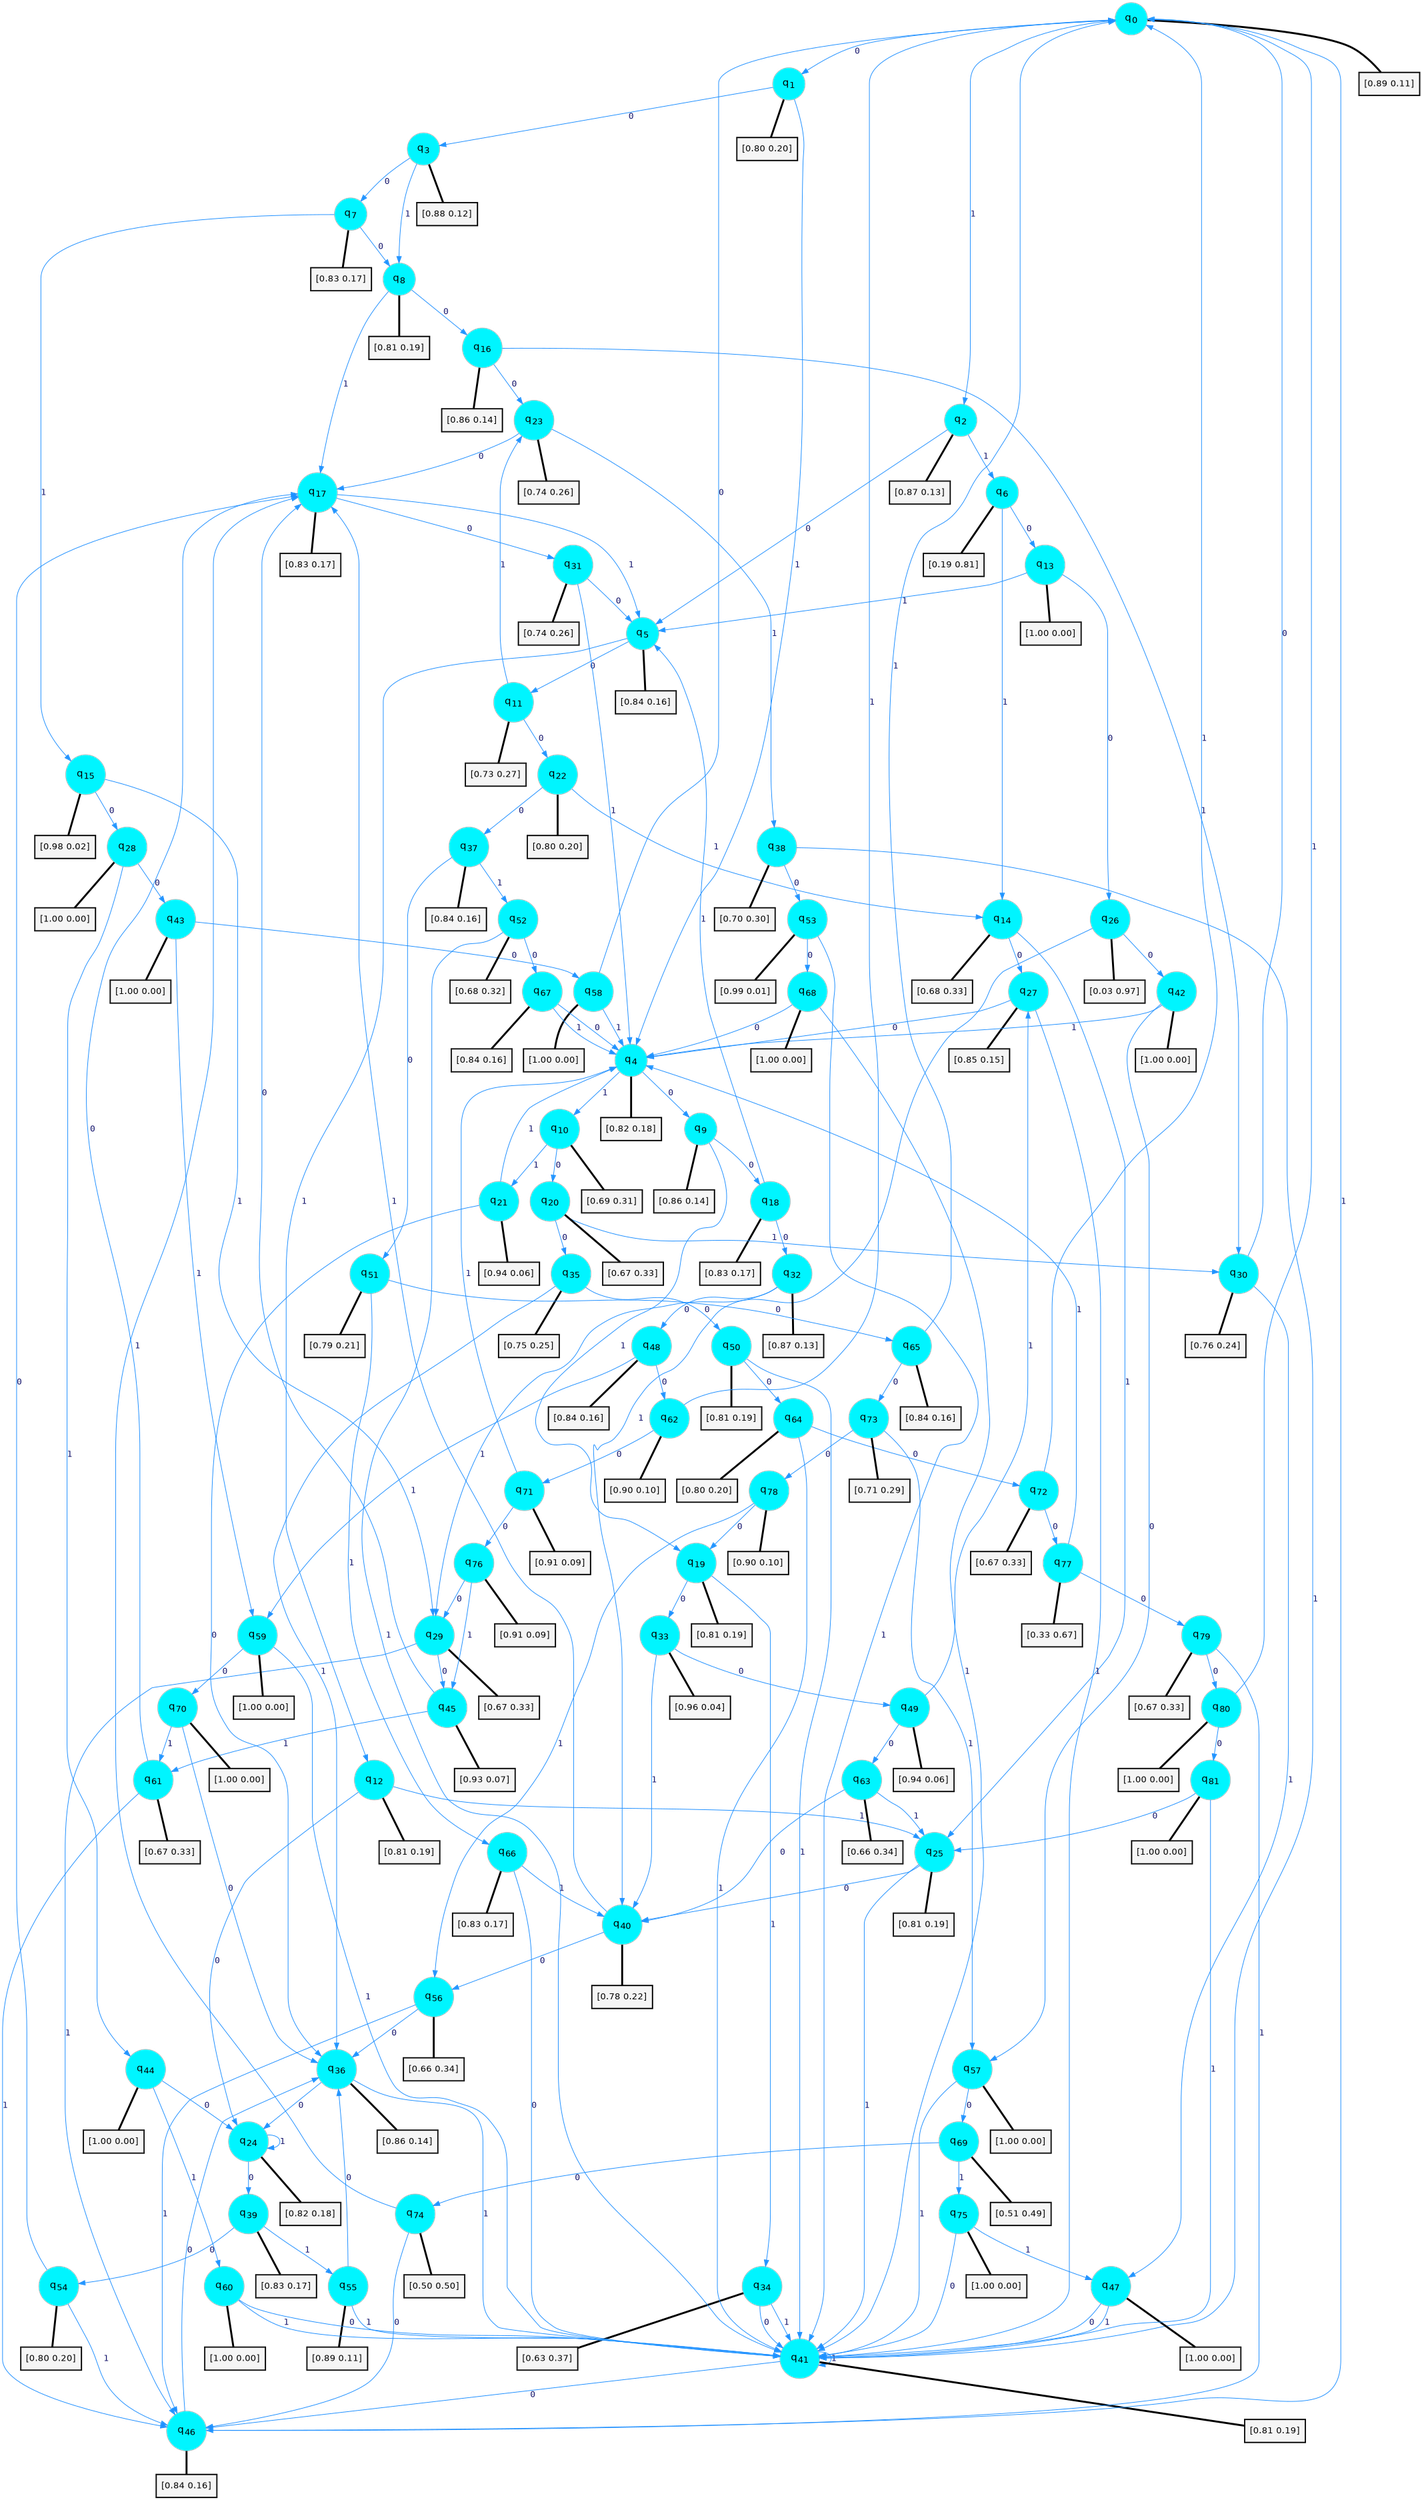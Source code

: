 digraph G {
graph [
bgcolor=transparent, dpi=300, rankdir=TD, size="40,25"];
node [
color=gray, fillcolor=turquoise1, fontcolor=black, fontname=Helvetica, fontsize=16, fontweight=bold, shape=circle, style=filled];
edge [
arrowsize=1, color=dodgerblue1, fontcolor=midnightblue, fontname=courier, fontweight=bold, penwidth=1, style=solid, weight=20];
0[label=<q<SUB>0</SUB>>];
1[label=<q<SUB>1</SUB>>];
2[label=<q<SUB>2</SUB>>];
3[label=<q<SUB>3</SUB>>];
4[label=<q<SUB>4</SUB>>];
5[label=<q<SUB>5</SUB>>];
6[label=<q<SUB>6</SUB>>];
7[label=<q<SUB>7</SUB>>];
8[label=<q<SUB>8</SUB>>];
9[label=<q<SUB>9</SUB>>];
10[label=<q<SUB>10</SUB>>];
11[label=<q<SUB>11</SUB>>];
12[label=<q<SUB>12</SUB>>];
13[label=<q<SUB>13</SUB>>];
14[label=<q<SUB>14</SUB>>];
15[label=<q<SUB>15</SUB>>];
16[label=<q<SUB>16</SUB>>];
17[label=<q<SUB>17</SUB>>];
18[label=<q<SUB>18</SUB>>];
19[label=<q<SUB>19</SUB>>];
20[label=<q<SUB>20</SUB>>];
21[label=<q<SUB>21</SUB>>];
22[label=<q<SUB>22</SUB>>];
23[label=<q<SUB>23</SUB>>];
24[label=<q<SUB>24</SUB>>];
25[label=<q<SUB>25</SUB>>];
26[label=<q<SUB>26</SUB>>];
27[label=<q<SUB>27</SUB>>];
28[label=<q<SUB>28</SUB>>];
29[label=<q<SUB>29</SUB>>];
30[label=<q<SUB>30</SUB>>];
31[label=<q<SUB>31</SUB>>];
32[label=<q<SUB>32</SUB>>];
33[label=<q<SUB>33</SUB>>];
34[label=<q<SUB>34</SUB>>];
35[label=<q<SUB>35</SUB>>];
36[label=<q<SUB>36</SUB>>];
37[label=<q<SUB>37</SUB>>];
38[label=<q<SUB>38</SUB>>];
39[label=<q<SUB>39</SUB>>];
40[label=<q<SUB>40</SUB>>];
41[label=<q<SUB>41</SUB>>];
42[label=<q<SUB>42</SUB>>];
43[label=<q<SUB>43</SUB>>];
44[label=<q<SUB>44</SUB>>];
45[label=<q<SUB>45</SUB>>];
46[label=<q<SUB>46</SUB>>];
47[label=<q<SUB>47</SUB>>];
48[label=<q<SUB>48</SUB>>];
49[label=<q<SUB>49</SUB>>];
50[label=<q<SUB>50</SUB>>];
51[label=<q<SUB>51</SUB>>];
52[label=<q<SUB>52</SUB>>];
53[label=<q<SUB>53</SUB>>];
54[label=<q<SUB>54</SUB>>];
55[label=<q<SUB>55</SUB>>];
56[label=<q<SUB>56</SUB>>];
57[label=<q<SUB>57</SUB>>];
58[label=<q<SUB>58</SUB>>];
59[label=<q<SUB>59</SUB>>];
60[label=<q<SUB>60</SUB>>];
61[label=<q<SUB>61</SUB>>];
62[label=<q<SUB>62</SUB>>];
63[label=<q<SUB>63</SUB>>];
64[label=<q<SUB>64</SUB>>];
65[label=<q<SUB>65</SUB>>];
66[label=<q<SUB>66</SUB>>];
67[label=<q<SUB>67</SUB>>];
68[label=<q<SUB>68</SUB>>];
69[label=<q<SUB>69</SUB>>];
70[label=<q<SUB>70</SUB>>];
71[label=<q<SUB>71</SUB>>];
72[label=<q<SUB>72</SUB>>];
73[label=<q<SUB>73</SUB>>];
74[label=<q<SUB>74</SUB>>];
75[label=<q<SUB>75</SUB>>];
76[label=<q<SUB>76</SUB>>];
77[label=<q<SUB>77</SUB>>];
78[label=<q<SUB>78</SUB>>];
79[label=<q<SUB>79</SUB>>];
80[label=<q<SUB>80</SUB>>];
81[label=<q<SUB>81</SUB>>];
82[label="[0.89 0.11]", shape=box,fontcolor=black, fontname=Helvetica, fontsize=14, penwidth=2, fillcolor=whitesmoke,color=black];
83[label="[0.80 0.20]", shape=box,fontcolor=black, fontname=Helvetica, fontsize=14, penwidth=2, fillcolor=whitesmoke,color=black];
84[label="[0.87 0.13]", shape=box,fontcolor=black, fontname=Helvetica, fontsize=14, penwidth=2, fillcolor=whitesmoke,color=black];
85[label="[0.88 0.12]", shape=box,fontcolor=black, fontname=Helvetica, fontsize=14, penwidth=2, fillcolor=whitesmoke,color=black];
86[label="[0.82 0.18]", shape=box,fontcolor=black, fontname=Helvetica, fontsize=14, penwidth=2, fillcolor=whitesmoke,color=black];
87[label="[0.84 0.16]", shape=box,fontcolor=black, fontname=Helvetica, fontsize=14, penwidth=2, fillcolor=whitesmoke,color=black];
88[label="[0.19 0.81]", shape=box,fontcolor=black, fontname=Helvetica, fontsize=14, penwidth=2, fillcolor=whitesmoke,color=black];
89[label="[0.83 0.17]", shape=box,fontcolor=black, fontname=Helvetica, fontsize=14, penwidth=2, fillcolor=whitesmoke,color=black];
90[label="[0.81 0.19]", shape=box,fontcolor=black, fontname=Helvetica, fontsize=14, penwidth=2, fillcolor=whitesmoke,color=black];
91[label="[0.86 0.14]", shape=box,fontcolor=black, fontname=Helvetica, fontsize=14, penwidth=2, fillcolor=whitesmoke,color=black];
92[label="[0.69 0.31]", shape=box,fontcolor=black, fontname=Helvetica, fontsize=14, penwidth=2, fillcolor=whitesmoke,color=black];
93[label="[0.73 0.27]", shape=box,fontcolor=black, fontname=Helvetica, fontsize=14, penwidth=2, fillcolor=whitesmoke,color=black];
94[label="[0.81 0.19]", shape=box,fontcolor=black, fontname=Helvetica, fontsize=14, penwidth=2, fillcolor=whitesmoke,color=black];
95[label="[1.00 0.00]", shape=box,fontcolor=black, fontname=Helvetica, fontsize=14, penwidth=2, fillcolor=whitesmoke,color=black];
96[label="[0.68 0.33]", shape=box,fontcolor=black, fontname=Helvetica, fontsize=14, penwidth=2, fillcolor=whitesmoke,color=black];
97[label="[0.98 0.02]", shape=box,fontcolor=black, fontname=Helvetica, fontsize=14, penwidth=2, fillcolor=whitesmoke,color=black];
98[label="[0.86 0.14]", shape=box,fontcolor=black, fontname=Helvetica, fontsize=14, penwidth=2, fillcolor=whitesmoke,color=black];
99[label="[0.83 0.17]", shape=box,fontcolor=black, fontname=Helvetica, fontsize=14, penwidth=2, fillcolor=whitesmoke,color=black];
100[label="[0.83 0.17]", shape=box,fontcolor=black, fontname=Helvetica, fontsize=14, penwidth=2, fillcolor=whitesmoke,color=black];
101[label="[0.81 0.19]", shape=box,fontcolor=black, fontname=Helvetica, fontsize=14, penwidth=2, fillcolor=whitesmoke,color=black];
102[label="[0.67 0.33]", shape=box,fontcolor=black, fontname=Helvetica, fontsize=14, penwidth=2, fillcolor=whitesmoke,color=black];
103[label="[0.94 0.06]", shape=box,fontcolor=black, fontname=Helvetica, fontsize=14, penwidth=2, fillcolor=whitesmoke,color=black];
104[label="[0.80 0.20]", shape=box,fontcolor=black, fontname=Helvetica, fontsize=14, penwidth=2, fillcolor=whitesmoke,color=black];
105[label="[0.74 0.26]", shape=box,fontcolor=black, fontname=Helvetica, fontsize=14, penwidth=2, fillcolor=whitesmoke,color=black];
106[label="[0.82 0.18]", shape=box,fontcolor=black, fontname=Helvetica, fontsize=14, penwidth=2, fillcolor=whitesmoke,color=black];
107[label="[0.81 0.19]", shape=box,fontcolor=black, fontname=Helvetica, fontsize=14, penwidth=2, fillcolor=whitesmoke,color=black];
108[label="[0.03 0.97]", shape=box,fontcolor=black, fontname=Helvetica, fontsize=14, penwidth=2, fillcolor=whitesmoke,color=black];
109[label="[0.85 0.15]", shape=box,fontcolor=black, fontname=Helvetica, fontsize=14, penwidth=2, fillcolor=whitesmoke,color=black];
110[label="[1.00 0.00]", shape=box,fontcolor=black, fontname=Helvetica, fontsize=14, penwidth=2, fillcolor=whitesmoke,color=black];
111[label="[0.67 0.33]", shape=box,fontcolor=black, fontname=Helvetica, fontsize=14, penwidth=2, fillcolor=whitesmoke,color=black];
112[label="[0.76 0.24]", shape=box,fontcolor=black, fontname=Helvetica, fontsize=14, penwidth=2, fillcolor=whitesmoke,color=black];
113[label="[0.74 0.26]", shape=box,fontcolor=black, fontname=Helvetica, fontsize=14, penwidth=2, fillcolor=whitesmoke,color=black];
114[label="[0.87 0.13]", shape=box,fontcolor=black, fontname=Helvetica, fontsize=14, penwidth=2, fillcolor=whitesmoke,color=black];
115[label="[0.96 0.04]", shape=box,fontcolor=black, fontname=Helvetica, fontsize=14, penwidth=2, fillcolor=whitesmoke,color=black];
116[label="[0.63 0.37]", shape=box,fontcolor=black, fontname=Helvetica, fontsize=14, penwidth=2, fillcolor=whitesmoke,color=black];
117[label="[0.75 0.25]", shape=box,fontcolor=black, fontname=Helvetica, fontsize=14, penwidth=2, fillcolor=whitesmoke,color=black];
118[label="[0.86 0.14]", shape=box,fontcolor=black, fontname=Helvetica, fontsize=14, penwidth=2, fillcolor=whitesmoke,color=black];
119[label="[0.84 0.16]", shape=box,fontcolor=black, fontname=Helvetica, fontsize=14, penwidth=2, fillcolor=whitesmoke,color=black];
120[label="[0.70 0.30]", shape=box,fontcolor=black, fontname=Helvetica, fontsize=14, penwidth=2, fillcolor=whitesmoke,color=black];
121[label="[0.83 0.17]", shape=box,fontcolor=black, fontname=Helvetica, fontsize=14, penwidth=2, fillcolor=whitesmoke,color=black];
122[label="[0.78 0.22]", shape=box,fontcolor=black, fontname=Helvetica, fontsize=14, penwidth=2, fillcolor=whitesmoke,color=black];
123[label="[0.81 0.19]", shape=box,fontcolor=black, fontname=Helvetica, fontsize=14, penwidth=2, fillcolor=whitesmoke,color=black];
124[label="[1.00 0.00]", shape=box,fontcolor=black, fontname=Helvetica, fontsize=14, penwidth=2, fillcolor=whitesmoke,color=black];
125[label="[1.00 0.00]", shape=box,fontcolor=black, fontname=Helvetica, fontsize=14, penwidth=2, fillcolor=whitesmoke,color=black];
126[label="[1.00 0.00]", shape=box,fontcolor=black, fontname=Helvetica, fontsize=14, penwidth=2, fillcolor=whitesmoke,color=black];
127[label="[0.93 0.07]", shape=box,fontcolor=black, fontname=Helvetica, fontsize=14, penwidth=2, fillcolor=whitesmoke,color=black];
128[label="[0.84 0.16]", shape=box,fontcolor=black, fontname=Helvetica, fontsize=14, penwidth=2, fillcolor=whitesmoke,color=black];
129[label="[1.00 0.00]", shape=box,fontcolor=black, fontname=Helvetica, fontsize=14, penwidth=2, fillcolor=whitesmoke,color=black];
130[label="[0.84 0.16]", shape=box,fontcolor=black, fontname=Helvetica, fontsize=14, penwidth=2, fillcolor=whitesmoke,color=black];
131[label="[0.94 0.06]", shape=box,fontcolor=black, fontname=Helvetica, fontsize=14, penwidth=2, fillcolor=whitesmoke,color=black];
132[label="[0.81 0.19]", shape=box,fontcolor=black, fontname=Helvetica, fontsize=14, penwidth=2, fillcolor=whitesmoke,color=black];
133[label="[0.79 0.21]", shape=box,fontcolor=black, fontname=Helvetica, fontsize=14, penwidth=2, fillcolor=whitesmoke,color=black];
134[label="[0.68 0.32]", shape=box,fontcolor=black, fontname=Helvetica, fontsize=14, penwidth=2, fillcolor=whitesmoke,color=black];
135[label="[0.99 0.01]", shape=box,fontcolor=black, fontname=Helvetica, fontsize=14, penwidth=2, fillcolor=whitesmoke,color=black];
136[label="[0.80 0.20]", shape=box,fontcolor=black, fontname=Helvetica, fontsize=14, penwidth=2, fillcolor=whitesmoke,color=black];
137[label="[0.89 0.11]", shape=box,fontcolor=black, fontname=Helvetica, fontsize=14, penwidth=2, fillcolor=whitesmoke,color=black];
138[label="[0.66 0.34]", shape=box,fontcolor=black, fontname=Helvetica, fontsize=14, penwidth=2, fillcolor=whitesmoke,color=black];
139[label="[1.00 0.00]", shape=box,fontcolor=black, fontname=Helvetica, fontsize=14, penwidth=2, fillcolor=whitesmoke,color=black];
140[label="[1.00 0.00]", shape=box,fontcolor=black, fontname=Helvetica, fontsize=14, penwidth=2, fillcolor=whitesmoke,color=black];
141[label="[1.00 0.00]", shape=box,fontcolor=black, fontname=Helvetica, fontsize=14, penwidth=2, fillcolor=whitesmoke,color=black];
142[label="[1.00 0.00]", shape=box,fontcolor=black, fontname=Helvetica, fontsize=14, penwidth=2, fillcolor=whitesmoke,color=black];
143[label="[0.67 0.33]", shape=box,fontcolor=black, fontname=Helvetica, fontsize=14, penwidth=2, fillcolor=whitesmoke,color=black];
144[label="[0.90 0.10]", shape=box,fontcolor=black, fontname=Helvetica, fontsize=14, penwidth=2, fillcolor=whitesmoke,color=black];
145[label="[0.66 0.34]", shape=box,fontcolor=black, fontname=Helvetica, fontsize=14, penwidth=2, fillcolor=whitesmoke,color=black];
146[label="[0.80 0.20]", shape=box,fontcolor=black, fontname=Helvetica, fontsize=14, penwidth=2, fillcolor=whitesmoke,color=black];
147[label="[0.84 0.16]", shape=box,fontcolor=black, fontname=Helvetica, fontsize=14, penwidth=2, fillcolor=whitesmoke,color=black];
148[label="[0.83 0.17]", shape=box,fontcolor=black, fontname=Helvetica, fontsize=14, penwidth=2, fillcolor=whitesmoke,color=black];
149[label="[0.84 0.16]", shape=box,fontcolor=black, fontname=Helvetica, fontsize=14, penwidth=2, fillcolor=whitesmoke,color=black];
150[label="[1.00 0.00]", shape=box,fontcolor=black, fontname=Helvetica, fontsize=14, penwidth=2, fillcolor=whitesmoke,color=black];
151[label="[0.51 0.49]", shape=box,fontcolor=black, fontname=Helvetica, fontsize=14, penwidth=2, fillcolor=whitesmoke,color=black];
152[label="[1.00 0.00]", shape=box,fontcolor=black, fontname=Helvetica, fontsize=14, penwidth=2, fillcolor=whitesmoke,color=black];
153[label="[0.91 0.09]", shape=box,fontcolor=black, fontname=Helvetica, fontsize=14, penwidth=2, fillcolor=whitesmoke,color=black];
154[label="[0.67 0.33]", shape=box,fontcolor=black, fontname=Helvetica, fontsize=14, penwidth=2, fillcolor=whitesmoke,color=black];
155[label="[0.71 0.29]", shape=box,fontcolor=black, fontname=Helvetica, fontsize=14, penwidth=2, fillcolor=whitesmoke,color=black];
156[label="[0.50 0.50]", shape=box,fontcolor=black, fontname=Helvetica, fontsize=14, penwidth=2, fillcolor=whitesmoke,color=black];
157[label="[1.00 0.00]", shape=box,fontcolor=black, fontname=Helvetica, fontsize=14, penwidth=2, fillcolor=whitesmoke,color=black];
158[label="[0.91 0.09]", shape=box,fontcolor=black, fontname=Helvetica, fontsize=14, penwidth=2, fillcolor=whitesmoke,color=black];
159[label="[0.33 0.67]", shape=box,fontcolor=black, fontname=Helvetica, fontsize=14, penwidth=2, fillcolor=whitesmoke,color=black];
160[label="[0.90 0.10]", shape=box,fontcolor=black, fontname=Helvetica, fontsize=14, penwidth=2, fillcolor=whitesmoke,color=black];
161[label="[0.67 0.33]", shape=box,fontcolor=black, fontname=Helvetica, fontsize=14, penwidth=2, fillcolor=whitesmoke,color=black];
162[label="[1.00 0.00]", shape=box,fontcolor=black, fontname=Helvetica, fontsize=14, penwidth=2, fillcolor=whitesmoke,color=black];
163[label="[1.00 0.00]", shape=box,fontcolor=black, fontname=Helvetica, fontsize=14, penwidth=2, fillcolor=whitesmoke,color=black];
0->1 [label=0];
0->2 [label=1];
0->82 [arrowhead=none, penwidth=3,color=black];
1->3 [label=0];
1->4 [label=1];
1->83 [arrowhead=none, penwidth=3,color=black];
2->5 [label=0];
2->6 [label=1];
2->84 [arrowhead=none, penwidth=3,color=black];
3->7 [label=0];
3->8 [label=1];
3->85 [arrowhead=none, penwidth=3,color=black];
4->9 [label=0];
4->10 [label=1];
4->86 [arrowhead=none, penwidth=3,color=black];
5->11 [label=0];
5->12 [label=1];
5->87 [arrowhead=none, penwidth=3,color=black];
6->13 [label=0];
6->14 [label=1];
6->88 [arrowhead=none, penwidth=3,color=black];
7->8 [label=0];
7->15 [label=1];
7->89 [arrowhead=none, penwidth=3,color=black];
8->16 [label=0];
8->17 [label=1];
8->90 [arrowhead=none, penwidth=3,color=black];
9->18 [label=0];
9->19 [label=1];
9->91 [arrowhead=none, penwidth=3,color=black];
10->20 [label=0];
10->21 [label=1];
10->92 [arrowhead=none, penwidth=3,color=black];
11->22 [label=0];
11->23 [label=1];
11->93 [arrowhead=none, penwidth=3,color=black];
12->24 [label=0];
12->25 [label=1];
12->94 [arrowhead=none, penwidth=3,color=black];
13->26 [label=0];
13->5 [label=1];
13->95 [arrowhead=none, penwidth=3,color=black];
14->27 [label=0];
14->25 [label=1];
14->96 [arrowhead=none, penwidth=3,color=black];
15->28 [label=0];
15->29 [label=1];
15->97 [arrowhead=none, penwidth=3,color=black];
16->23 [label=0];
16->30 [label=1];
16->98 [arrowhead=none, penwidth=3,color=black];
17->31 [label=0];
17->5 [label=1];
17->99 [arrowhead=none, penwidth=3,color=black];
18->32 [label=0];
18->5 [label=1];
18->100 [arrowhead=none, penwidth=3,color=black];
19->33 [label=0];
19->34 [label=1];
19->101 [arrowhead=none, penwidth=3,color=black];
20->35 [label=0];
20->30 [label=1];
20->102 [arrowhead=none, penwidth=3,color=black];
21->36 [label=0];
21->4 [label=1];
21->103 [arrowhead=none, penwidth=3,color=black];
22->37 [label=0];
22->14 [label=1];
22->104 [arrowhead=none, penwidth=3,color=black];
23->17 [label=0];
23->38 [label=1];
23->105 [arrowhead=none, penwidth=3,color=black];
24->39 [label=0];
24->24 [label=1];
24->106 [arrowhead=none, penwidth=3,color=black];
25->40 [label=0];
25->41 [label=1];
25->107 [arrowhead=none, penwidth=3,color=black];
26->42 [label=0];
26->40 [label=1];
26->108 [arrowhead=none, penwidth=3,color=black];
27->4 [label=0];
27->41 [label=1];
27->109 [arrowhead=none, penwidth=3,color=black];
28->43 [label=0];
28->44 [label=1];
28->110 [arrowhead=none, penwidth=3,color=black];
29->45 [label=0];
29->46 [label=1];
29->111 [arrowhead=none, penwidth=3,color=black];
30->0 [label=0];
30->47 [label=1];
30->112 [arrowhead=none, penwidth=3,color=black];
31->5 [label=0];
31->4 [label=1];
31->113 [arrowhead=none, penwidth=3,color=black];
32->48 [label=0];
32->29 [label=1];
32->114 [arrowhead=none, penwidth=3,color=black];
33->49 [label=0];
33->40 [label=1];
33->115 [arrowhead=none, penwidth=3,color=black];
34->41 [label=0];
34->41 [label=1];
34->116 [arrowhead=none, penwidth=3,color=black];
35->50 [label=0];
35->36 [label=1];
35->117 [arrowhead=none, penwidth=3,color=black];
36->24 [label=0];
36->41 [label=1];
36->118 [arrowhead=none, penwidth=3,color=black];
37->51 [label=0];
37->52 [label=1];
37->119 [arrowhead=none, penwidth=3,color=black];
38->53 [label=0];
38->41 [label=1];
38->120 [arrowhead=none, penwidth=3,color=black];
39->54 [label=0];
39->55 [label=1];
39->121 [arrowhead=none, penwidth=3,color=black];
40->56 [label=0];
40->17 [label=1];
40->122 [arrowhead=none, penwidth=3,color=black];
41->46 [label=0];
41->41 [label=1];
41->123 [arrowhead=none, penwidth=3,color=black];
42->57 [label=0];
42->4 [label=1];
42->124 [arrowhead=none, penwidth=3,color=black];
43->58 [label=0];
43->59 [label=1];
43->125 [arrowhead=none, penwidth=3,color=black];
44->24 [label=0];
44->60 [label=1];
44->126 [arrowhead=none, penwidth=3,color=black];
45->17 [label=0];
45->61 [label=1];
45->127 [arrowhead=none, penwidth=3,color=black];
46->36 [label=0];
46->0 [label=1];
46->128 [arrowhead=none, penwidth=3,color=black];
47->41 [label=0];
47->41 [label=1];
47->129 [arrowhead=none, penwidth=3,color=black];
48->62 [label=0];
48->59 [label=1];
48->130 [arrowhead=none, penwidth=3,color=black];
49->63 [label=0];
49->27 [label=1];
49->131 [arrowhead=none, penwidth=3,color=black];
50->64 [label=0];
50->41 [label=1];
50->132 [arrowhead=none, penwidth=3,color=black];
51->65 [label=0];
51->66 [label=1];
51->133 [arrowhead=none, penwidth=3,color=black];
52->67 [label=0];
52->41 [label=1];
52->134 [arrowhead=none, penwidth=3,color=black];
53->68 [label=0];
53->41 [label=1];
53->135 [arrowhead=none, penwidth=3,color=black];
54->17 [label=0];
54->46 [label=1];
54->136 [arrowhead=none, penwidth=3,color=black];
55->36 [label=0];
55->41 [label=1];
55->137 [arrowhead=none, penwidth=3,color=black];
56->36 [label=0];
56->46 [label=1];
56->138 [arrowhead=none, penwidth=3,color=black];
57->69 [label=0];
57->41 [label=1];
57->139 [arrowhead=none, penwidth=3,color=black];
58->0 [label=0];
58->4 [label=1];
58->140 [arrowhead=none, penwidth=3,color=black];
59->70 [label=0];
59->41 [label=1];
59->141 [arrowhead=none, penwidth=3,color=black];
60->41 [label=0];
60->41 [label=1];
60->142 [arrowhead=none, penwidth=3,color=black];
61->17 [label=0];
61->46 [label=1];
61->143 [arrowhead=none, penwidth=3,color=black];
62->71 [label=0];
62->0 [label=1];
62->144 [arrowhead=none, penwidth=3,color=black];
63->40 [label=0];
63->25 [label=1];
63->145 [arrowhead=none, penwidth=3,color=black];
64->72 [label=0];
64->41 [label=1];
64->146 [arrowhead=none, penwidth=3,color=black];
65->73 [label=0];
65->0 [label=1];
65->147 [arrowhead=none, penwidth=3,color=black];
66->41 [label=0];
66->40 [label=1];
66->148 [arrowhead=none, penwidth=3,color=black];
67->4 [label=0];
67->4 [label=1];
67->149 [arrowhead=none, penwidth=3,color=black];
68->4 [label=0];
68->41 [label=1];
68->150 [arrowhead=none, penwidth=3,color=black];
69->74 [label=0];
69->75 [label=1];
69->151 [arrowhead=none, penwidth=3,color=black];
70->36 [label=0];
70->61 [label=1];
70->152 [arrowhead=none, penwidth=3,color=black];
71->76 [label=0];
71->4 [label=1];
71->153 [arrowhead=none, penwidth=3,color=black];
72->77 [label=0];
72->0 [label=1];
72->154 [arrowhead=none, penwidth=3,color=black];
73->78 [label=0];
73->57 [label=1];
73->155 [arrowhead=none, penwidth=3,color=black];
74->46 [label=0];
74->17 [label=1];
74->156 [arrowhead=none, penwidth=3,color=black];
75->41 [label=0];
75->47 [label=1];
75->157 [arrowhead=none, penwidth=3,color=black];
76->29 [label=0];
76->45 [label=1];
76->158 [arrowhead=none, penwidth=3,color=black];
77->79 [label=0];
77->4 [label=1];
77->159 [arrowhead=none, penwidth=3,color=black];
78->19 [label=0];
78->56 [label=1];
78->160 [arrowhead=none, penwidth=3,color=black];
79->80 [label=0];
79->46 [label=1];
79->161 [arrowhead=none, penwidth=3,color=black];
80->81 [label=0];
80->0 [label=1];
80->162 [arrowhead=none, penwidth=3,color=black];
81->25 [label=0];
81->41 [label=1];
81->163 [arrowhead=none, penwidth=3,color=black];
}
